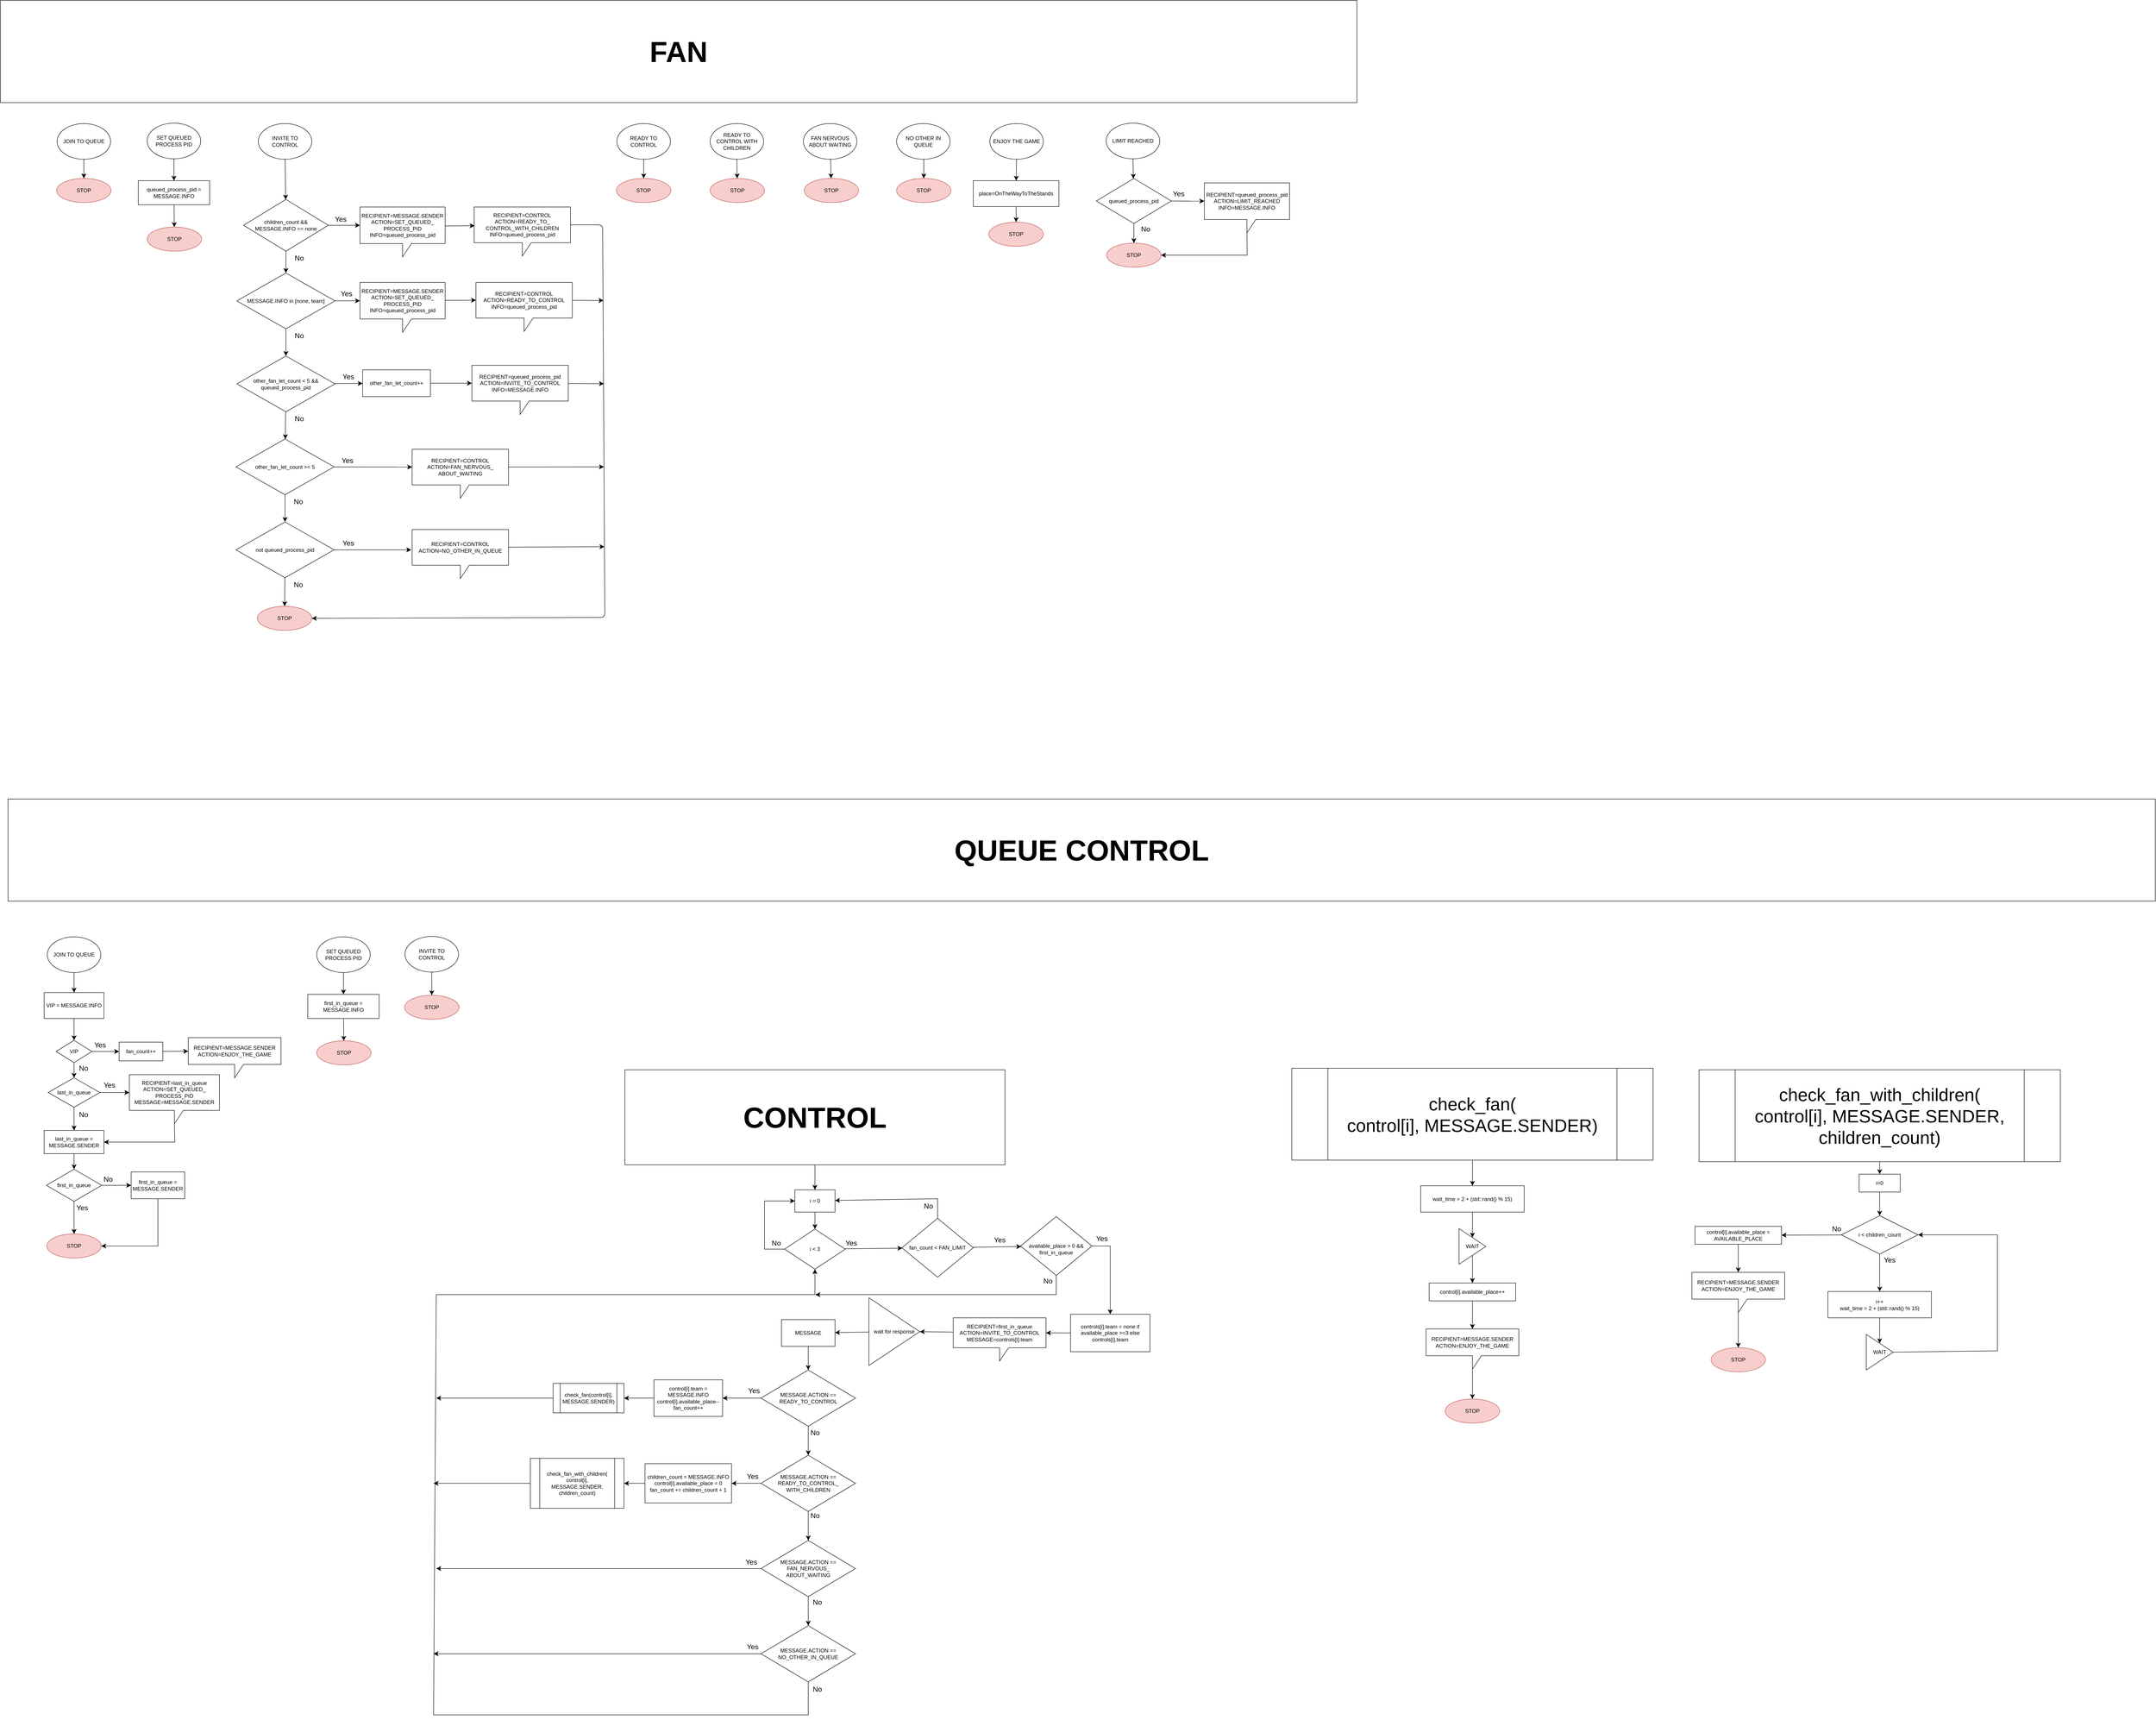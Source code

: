 <mxfile version="26.0.4">
  <diagram name="Page-1" id="7aL3u2K5_6hCzGL9mZew">
    <mxGraphModel dx="3189" dy="2422" grid="0" gridSize="10" guides="1" tooltips="1" connect="1" arrows="1" fold="1" page="0" pageScale="1" pageWidth="827" pageHeight="1169" math="0" shadow="0">
      <root>
        <mxCell id="0" />
        <mxCell id="1" parent="0" />
        <mxCell id="l6W5t1V29WA9LaFYw_jS-33" value="" style="edgeStyle=none;curved=1;rounded=0;orthogonalLoop=1;jettySize=auto;html=1;fontSize=12;startSize=8;endSize=8;" parent="1" source="l6W5t1V29WA9LaFYw_jS-2" target="l6W5t1V29WA9LaFYw_jS-32" edge="1">
          <mxGeometry relative="1" as="geometry" />
        </mxCell>
        <mxCell id="l6W5t1V29WA9LaFYw_jS-2" value="JOIN TO QUEUE" style="ellipse;whiteSpace=wrap;html=1;rounded=0;" parent="1" vertex="1">
          <mxGeometry x="-417" y="-273" width="120" height="80" as="geometry" />
        </mxCell>
        <mxCell id="l6W5t1V29WA9LaFYw_jS-15" value="" style="edgeStyle=none;curved=1;rounded=0;orthogonalLoop=1;jettySize=auto;html=1;fontSize=12;startSize=8;endSize=8;" parent="1" source="l6W5t1V29WA9LaFYw_jS-3" target="l6W5t1V29WA9LaFYw_jS-14" edge="1">
          <mxGeometry relative="1" as="geometry" />
        </mxCell>
        <mxCell id="l6W5t1V29WA9LaFYw_jS-3" value="SET QUEUED PROCESS PID" style="ellipse;whiteSpace=wrap;html=1;rounded=0;" parent="1" vertex="1">
          <mxGeometry x="-215" y="-274" width="120" height="80" as="geometry" />
        </mxCell>
        <mxCell id="l6W5t1V29WA9LaFYw_jS-5" value="READY TO CONTROL" style="ellipse;whiteSpace=wrap;html=1;rounded=0;" parent="1" vertex="1">
          <mxGeometry x="838" y="-273" width="120" height="80" as="geometry" />
        </mxCell>
        <mxCell id="l6W5t1V29WA9LaFYw_jS-6" value="READY TO CONTROL WITH CHILDREN" style="ellipse;whiteSpace=wrap;html=1;rounded=0;" parent="1" vertex="1">
          <mxGeometry x="1047" y="-273" width="120" height="80" as="geometry" />
        </mxCell>
        <mxCell id="l6W5t1V29WA9LaFYw_jS-7" value="FAN NERVOUS ABOUT WAITING" style="ellipse;whiteSpace=wrap;html=1;rounded=0;" parent="1" vertex="1">
          <mxGeometry x="1256" y="-273" width="120" height="80" as="geometry" />
        </mxCell>
        <mxCell id="l6W5t1V29WA9LaFYw_jS-8" value="NO OTHER IN QUEUE" style="ellipse;whiteSpace=wrap;html=1;rounded=0;" parent="1" vertex="1">
          <mxGeometry x="1465" y="-273" width="120" height="80" as="geometry" />
        </mxCell>
        <mxCell id="l6W5t1V29WA9LaFYw_jS-83" value="" style="edgeStyle=none;curved=1;orthogonalLoop=1;jettySize=auto;html=1;fontSize=12;startSize=8;endSize=8;" parent="1" source="l6W5t1V29WA9LaFYw_jS-9" target="l6W5t1V29WA9LaFYw_jS-82" edge="1">
          <mxGeometry relative="1" as="geometry" />
        </mxCell>
        <mxCell id="l6W5t1V29WA9LaFYw_jS-9" value="ENJOY THE GAME" style="ellipse;whiteSpace=wrap;html=1;rounded=0;" parent="1" vertex="1">
          <mxGeometry x="1674" y="-273" width="120" height="80" as="geometry" />
        </mxCell>
        <mxCell id="l6W5t1V29WA9LaFYw_jS-90" value="" style="edgeStyle=none;curved=1;orthogonalLoop=1;jettySize=auto;html=1;fontSize=12;startSize=8;endSize=8;exitX=0.5;exitY=1;exitDx=0;exitDy=0;" parent="1" source="l6W5t1V29WA9LaFYw_jS-10" target="l6W5t1V29WA9LaFYw_jS-88" edge="1">
          <mxGeometry relative="1" as="geometry" />
        </mxCell>
        <mxCell id="l6W5t1V29WA9LaFYw_jS-10" value="LIMIT REACHED" style="ellipse;whiteSpace=wrap;html=1;rounded=0;" parent="1" vertex="1">
          <mxGeometry x="1935" y="-274" width="120" height="80" as="geometry" />
        </mxCell>
        <mxCell id="l6W5t1V29WA9LaFYw_jS-11" value="&lt;font style=&quot;font-size: 65px;&quot;&gt;&lt;b style=&quot;&quot;&gt;FAN&lt;/b&gt;&lt;/font&gt;" style="rounded=0;whiteSpace=wrap;html=1;" parent="1" vertex="1">
          <mxGeometry x="-544" y="-549" width="3041" height="229" as="geometry" />
        </mxCell>
        <mxCell id="l6W5t1V29WA9LaFYw_jS-31" value="" style="edgeStyle=none;curved=1;rounded=0;orthogonalLoop=1;jettySize=auto;html=1;fontSize=12;startSize=8;endSize=8;" parent="1" source="l6W5t1V29WA9LaFYw_jS-14" target="l6W5t1V29WA9LaFYw_jS-30" edge="1">
          <mxGeometry relative="1" as="geometry" />
        </mxCell>
        <mxCell id="l6W5t1V29WA9LaFYw_jS-14" value="queued_process_pid = MESSAGE.INFO" style="whiteSpace=wrap;html=1;rounded=0;" parent="1" vertex="1">
          <mxGeometry x="-235" y="-145" width="160" height="54" as="geometry" />
        </mxCell>
        <mxCell id="l6W5t1V29WA9LaFYw_jS-19" value="" style="edgeStyle=none;curved=1;rounded=0;orthogonalLoop=1;jettySize=auto;html=1;fontSize=12;startSize=8;endSize=8;" parent="1" source="l6W5t1V29WA9LaFYw_jS-16" target="l6W5t1V29WA9LaFYw_jS-18" edge="1">
          <mxGeometry relative="1" as="geometry" />
        </mxCell>
        <mxCell id="l6W5t1V29WA9LaFYw_jS-41" value="" style="edgeStyle=none;curved=1;rounded=0;orthogonalLoop=1;jettySize=auto;html=1;fontSize=12;startSize=8;endSize=8;" parent="1" source="l6W5t1V29WA9LaFYw_jS-16" target="l6W5t1V29WA9LaFYw_jS-40" edge="1">
          <mxGeometry relative="1" as="geometry" />
        </mxCell>
        <mxCell id="l6W5t1V29WA9LaFYw_jS-16" value="children_count &amp;amp;&amp;amp; MESSAGE.INFO == none" style="rhombus;whiteSpace=wrap;html=1;rounded=0;" parent="1" vertex="1">
          <mxGeometry x="1" y="-103" width="190" height="116" as="geometry" />
        </mxCell>
        <mxCell id="l6W5t1V29WA9LaFYw_jS-21" value="" style="edgeStyle=none;curved=1;rounded=0;orthogonalLoop=1;jettySize=auto;html=1;fontSize=12;startSize=8;endSize=8;" parent="1" source="l6W5t1V29WA9LaFYw_jS-18" target="l6W5t1V29WA9LaFYw_jS-20" edge="1">
          <mxGeometry relative="1" as="geometry" />
        </mxCell>
        <mxCell id="l6W5t1V29WA9LaFYw_jS-50" value="" style="edgeStyle=none;curved=1;orthogonalLoop=1;jettySize=auto;html=1;fontSize=12;startSize=8;endSize=8;" parent="1" source="l6W5t1V29WA9LaFYw_jS-18" target="l6W5t1V29WA9LaFYw_jS-49" edge="1">
          <mxGeometry relative="1" as="geometry" />
        </mxCell>
        <mxCell id="l6W5t1V29WA9LaFYw_jS-18" value="MESSAGE.INFO in [none, team]" style="rhombus;whiteSpace=wrap;html=1;rounded=0;" parent="1" vertex="1">
          <mxGeometry x="-14" y="62" width="220" height="125" as="geometry" />
        </mxCell>
        <mxCell id="l6W5t1V29WA9LaFYw_jS-23" value="" style="edgeStyle=none;curved=1;rounded=0;orthogonalLoop=1;jettySize=auto;html=1;fontSize=12;startSize=8;endSize=8;" parent="1" source="l6W5t1V29WA9LaFYw_jS-20" target="l6W5t1V29WA9LaFYw_jS-22" edge="1">
          <mxGeometry relative="1" as="geometry" />
        </mxCell>
        <mxCell id="l6W5t1V29WA9LaFYw_jS-56" value="" style="edgeStyle=none;curved=1;orthogonalLoop=1;jettySize=auto;html=1;fontSize=12;startSize=8;endSize=8;" parent="1" source="l6W5t1V29WA9LaFYw_jS-20" target="l6W5t1V29WA9LaFYw_jS-55" edge="1">
          <mxGeometry relative="1" as="geometry" />
        </mxCell>
        <mxCell id="l6W5t1V29WA9LaFYw_jS-20" value="other_fan_let_count &amp;lt; 5 &amp;amp;&amp;amp; queued_process_pid" style="rhombus;whiteSpace=wrap;html=1;rounded=0;" parent="1" vertex="1">
          <mxGeometry x="-14" y="248" width="220" height="125" as="geometry" />
        </mxCell>
        <mxCell id="l6W5t1V29WA9LaFYw_jS-25" value="" style="edgeStyle=none;curved=1;rounded=0;orthogonalLoop=1;jettySize=auto;html=1;fontSize=12;startSize=8;endSize=8;" parent="1" source="l6W5t1V29WA9LaFYw_jS-22" target="l6W5t1V29WA9LaFYw_jS-24" edge="1">
          <mxGeometry relative="1" as="geometry" />
        </mxCell>
        <mxCell id="l6W5t1V29WA9LaFYw_jS-65" value="" style="edgeStyle=none;curved=1;orthogonalLoop=1;jettySize=auto;html=1;fontSize=12;startSize=8;endSize=8;" parent="1" source="l6W5t1V29WA9LaFYw_jS-22" target="l6W5t1V29WA9LaFYw_jS-64" edge="1">
          <mxGeometry relative="1" as="geometry" />
        </mxCell>
        <mxCell id="l6W5t1V29WA9LaFYw_jS-22" value="other_fan_let_count &amp;gt;= 5" style="rhombus;whiteSpace=wrap;html=1;rounded=0;" parent="1" vertex="1">
          <mxGeometry x="-16" y="434" width="220" height="125" as="geometry" />
        </mxCell>
        <mxCell id="l6W5t1V29WA9LaFYw_jS-35" value="" style="edgeStyle=none;curved=1;rounded=0;orthogonalLoop=1;jettySize=auto;html=1;fontSize=12;startSize=8;endSize=8;" parent="1" source="l6W5t1V29WA9LaFYw_jS-24" target="l6W5t1V29WA9LaFYw_jS-34" edge="1">
          <mxGeometry relative="1" as="geometry" />
        </mxCell>
        <mxCell id="l6W5t1V29WA9LaFYw_jS-69" style="edgeStyle=none;curved=1;orthogonalLoop=1;jettySize=auto;html=1;fontSize=12;startSize=8;endSize=8;" parent="1" source="l6W5t1V29WA9LaFYw_jS-24" edge="1">
          <mxGeometry relative="1" as="geometry">
            <mxPoint x="377" y="682.5" as="targetPoint" />
          </mxGeometry>
        </mxCell>
        <mxCell id="l6W5t1V29WA9LaFYw_jS-24" value="not queued_process_pid" style="rhombus;whiteSpace=wrap;html=1;rounded=0;" parent="1" vertex="1">
          <mxGeometry x="-16" y="620" width="220" height="125" as="geometry" />
        </mxCell>
        <mxCell id="l6W5t1V29WA9LaFYw_jS-26" value="No" style="text;html=1;align=center;verticalAlign=middle;whiteSpace=wrap;rounded=0;fontSize=16;" parent="1" vertex="1">
          <mxGeometry x="96" y="13" width="60" height="30" as="geometry" />
        </mxCell>
        <mxCell id="l6W5t1V29WA9LaFYw_jS-27" value="No" style="text;html=1;align=center;verticalAlign=middle;whiteSpace=wrap;rounded=0;fontSize=16;" parent="1" vertex="1">
          <mxGeometry x="96" y="187" width="60" height="30" as="geometry" />
        </mxCell>
        <mxCell id="l6W5t1V29WA9LaFYw_jS-28" value="No" style="text;html=1;align=center;verticalAlign=middle;whiteSpace=wrap;rounded=0;fontSize=16;" parent="1" vertex="1">
          <mxGeometry x="96" y="373" width="60" height="30" as="geometry" />
        </mxCell>
        <mxCell id="l6W5t1V29WA9LaFYw_jS-29" value="No" style="text;html=1;align=center;verticalAlign=middle;whiteSpace=wrap;rounded=0;fontSize=16;" parent="1" vertex="1">
          <mxGeometry x="94" y="559" width="60" height="30" as="geometry" />
        </mxCell>
        <mxCell id="l6W5t1V29WA9LaFYw_jS-30" value="STOP" style="ellipse;whiteSpace=wrap;html=1;fillColor=#f8cecc;strokeColor=#b85450;rounded=0;" parent="1" vertex="1">
          <mxGeometry x="-215" y="-41" width="122" height="54" as="geometry" />
        </mxCell>
        <mxCell id="l6W5t1V29WA9LaFYw_jS-32" value="STOP" style="ellipse;whiteSpace=wrap;html=1;fillColor=#f8cecc;strokeColor=#b85450;rounded=0;" parent="1" vertex="1">
          <mxGeometry x="-418" y="-150" width="122" height="54" as="geometry" />
        </mxCell>
        <mxCell id="l6W5t1V29WA9LaFYw_jS-34" value="STOP" style="ellipse;whiteSpace=wrap;html=1;fillColor=#f8cecc;strokeColor=#b85450;rounded=0;" parent="1" vertex="1">
          <mxGeometry x="32" y="809" width="122" height="54" as="geometry" />
        </mxCell>
        <mxCell id="l6W5t1V29WA9LaFYw_jS-36" value="No" style="text;html=1;align=center;verticalAlign=middle;whiteSpace=wrap;rounded=0;fontSize=16;" parent="1" vertex="1">
          <mxGeometry x="94" y="745" width="60" height="30" as="geometry" />
        </mxCell>
        <mxCell id="l6W5t1V29WA9LaFYw_jS-39" value="Yes" style="text;html=1;align=center;verticalAlign=middle;whiteSpace=wrap;rounded=0;fontSize=16;" parent="1" vertex="1">
          <mxGeometry x="189" y="-74" width="60" height="30" as="geometry" />
        </mxCell>
        <mxCell id="l6W5t1V29WA9LaFYw_jS-44" value="" style="edgeStyle=none;curved=1;rounded=0;orthogonalLoop=1;jettySize=auto;html=1;fontSize=12;startSize=8;endSize=8;exitX=1;exitY=0.299;exitDx=0;exitDy=0;exitPerimeter=0;" parent="1" edge="1">
          <mxGeometry relative="1" as="geometry">
            <mxPoint x="453" y="-43.512" as="sourcePoint" />
            <mxPoint x="519" y="-44" as="targetPoint" />
          </mxGeometry>
        </mxCell>
        <mxCell id="l6W5t1V29WA9LaFYw_jS-40" value="RECIPIENT=MESSAGE.SENDER&lt;div&gt;ACTION=SET_QUEUED_&lt;/div&gt;&lt;div&gt;&lt;span style=&quot;background-color: transparent; color: light-dark(rgb(0, 0, 0), rgb(255, 255, 255));&quot;&gt;PROCESS_PID&lt;/span&gt;&lt;/div&gt;&lt;div&gt;INFO=queued_process_pid&lt;/div&gt;" style="shape=callout;whiteSpace=wrap;html=1;perimeter=calloutPerimeter;rounded=0;" parent="1" vertex="1">
          <mxGeometry x="262" y="-86" width="191" height="112" as="geometry" />
        </mxCell>
        <mxCell id="l6W5t1V29WA9LaFYw_jS-45" style="edgeStyle=none;curved=0;rounded=1;orthogonalLoop=1;jettySize=auto;html=1;entryX=1;entryY=0.5;entryDx=0;entryDy=0;fontSize=12;startSize=8;endSize=8;exitX=0;exitY=0;exitDx=216;exitDy=40;exitPerimeter=0;" parent="1" source="l6W5t1V29WA9LaFYw_jS-42" target="l6W5t1V29WA9LaFYw_jS-34" edge="1">
          <mxGeometry relative="1" as="geometry">
            <Array as="points">
              <mxPoint x="806" y="-46" />
              <mxPoint x="811" y="834" />
            </Array>
          </mxGeometry>
        </mxCell>
        <mxCell id="l6W5t1V29WA9LaFYw_jS-42" value="RECIPIENT=CONTROL&lt;div&gt;ACTION=READY_TO_&lt;/div&gt;&lt;div&gt;CONTROL_WITH_CHILDREN&lt;/div&gt;&lt;div&gt;INFO=queued_process_pid&lt;/div&gt;" style="shape=callout;whiteSpace=wrap;html=1;perimeter=calloutPerimeter;rounded=0;" parent="1" vertex="1">
          <mxGeometry x="518" y="-86" width="216" height="110" as="geometry" />
        </mxCell>
        <mxCell id="l6W5t1V29WA9LaFYw_jS-53" value="" style="edgeStyle=none;curved=1;orthogonalLoop=1;jettySize=auto;html=1;fontSize=12;startSize=8;endSize=8;" parent="1" source="l6W5t1V29WA9LaFYw_jS-49" target="l6W5t1V29WA9LaFYw_jS-52" edge="1">
          <mxGeometry relative="1" as="geometry">
            <Array as="points">
              <mxPoint x="516" y="123" />
            </Array>
          </mxGeometry>
        </mxCell>
        <mxCell id="l6W5t1V29WA9LaFYw_jS-49" value="RECIPIENT=MESSAGE.SENDER&lt;div&gt;ACTION=SET_QUEUED_&lt;/div&gt;&lt;div&gt;&lt;span style=&quot;background-color: transparent; color: light-dark(rgb(0, 0, 0), rgb(255, 255, 255));&quot;&gt;PROCESS_PID&lt;/span&gt;&lt;/div&gt;&lt;div&gt;INFO=queued_process_pid&lt;/div&gt;" style="shape=callout;whiteSpace=wrap;html=1;perimeter=calloutPerimeter;rounded=0;" parent="1" vertex="1">
          <mxGeometry x="262" y="83" width="191" height="112" as="geometry" />
        </mxCell>
        <mxCell id="l6W5t1V29WA9LaFYw_jS-51" value="Yes" style="text;html=1;align=center;verticalAlign=middle;whiteSpace=wrap;rounded=0;fontSize=16;" parent="1" vertex="1">
          <mxGeometry x="202" y="93" width="60" height="30" as="geometry" />
        </mxCell>
        <mxCell id="l6W5t1V29WA9LaFYw_jS-54" style="edgeStyle=none;curved=1;orthogonalLoop=1;jettySize=auto;html=1;fontSize=12;startSize=8;endSize=8;" parent="1" source="l6W5t1V29WA9LaFYw_jS-52" edge="1">
          <mxGeometry relative="1" as="geometry">
            <mxPoint x="808" y="123.5" as="targetPoint" />
          </mxGeometry>
        </mxCell>
        <mxCell id="l6W5t1V29WA9LaFYw_jS-52" value="RECIPIENT=CONTROL&lt;div&gt;ACTION=READY_TO_&lt;span style=&quot;background-color: transparent; color: light-dark(rgb(0, 0, 0), rgb(255, 255, 255));&quot;&gt;CONTROL&lt;/span&gt;&lt;/div&gt;&lt;div&gt;INFO=queued_process_pid&lt;/div&gt;" style="shape=callout;whiteSpace=wrap;html=1;perimeter=calloutPerimeter;rounded=0;" parent="1" vertex="1">
          <mxGeometry x="522" y="83" width="216" height="110" as="geometry" />
        </mxCell>
        <mxCell id="l6W5t1V29WA9LaFYw_jS-60" value="" style="edgeStyle=none;curved=1;orthogonalLoop=1;jettySize=auto;html=1;fontSize=12;startSize=8;endSize=8;" parent="1" source="l6W5t1V29WA9LaFYw_jS-55" target="l6W5t1V29WA9LaFYw_jS-59" edge="1">
          <mxGeometry relative="1" as="geometry" />
        </mxCell>
        <mxCell id="l6W5t1V29WA9LaFYw_jS-55" value="other_fan_let_count++" style="whiteSpace=wrap;html=1;rounded=0;" parent="1" vertex="1">
          <mxGeometry x="268" y="279" width="152" height="60" as="geometry" />
        </mxCell>
        <mxCell id="l6W5t1V29WA9LaFYw_jS-58" value="Yes" style="text;html=1;align=center;verticalAlign=middle;whiteSpace=wrap;rounded=0;fontSize=16;" parent="1" vertex="1">
          <mxGeometry x="206" y="279" width="60" height="30" as="geometry" />
        </mxCell>
        <mxCell id="l6W5t1V29WA9LaFYw_jS-61" style="edgeStyle=none;curved=1;orthogonalLoop=1;jettySize=auto;html=1;fontSize=12;startSize=8;endSize=8;" parent="1" source="l6W5t1V29WA9LaFYw_jS-59" edge="1">
          <mxGeometry relative="1" as="geometry">
            <mxPoint x="809" y="310" as="targetPoint" />
            <Array as="points" />
          </mxGeometry>
        </mxCell>
        <mxCell id="l6W5t1V29WA9LaFYw_jS-59" value="RECIPIENT=queued_process_pid&lt;div&gt;ACTION=INVITE_TO_CONTROL&lt;/div&gt;&lt;div&gt;INFO=MESSAGE.INFO&lt;/div&gt;" style="shape=callout;whiteSpace=wrap;html=1;perimeter=calloutPerimeter;rounded=0;" parent="1" vertex="1">
          <mxGeometry x="513" y="269" width="216" height="110" as="geometry" />
        </mxCell>
        <mxCell id="l6W5t1V29WA9LaFYw_jS-67" style="edgeStyle=none;curved=1;orthogonalLoop=1;jettySize=auto;html=1;fontSize=12;startSize=8;endSize=8;" parent="1" source="l6W5t1V29WA9LaFYw_jS-64" edge="1">
          <mxGeometry relative="1" as="geometry">
            <mxPoint x="809" y="496.5" as="targetPoint" />
          </mxGeometry>
        </mxCell>
        <mxCell id="l6W5t1V29WA9LaFYw_jS-64" value="RECIPIENT=CONTROL&lt;div&gt;ACTION=FAN_NERVOUS_&lt;/div&gt;&lt;div&gt;ABOUT_WAITING&lt;/div&gt;" style="shape=callout;whiteSpace=wrap;html=1;perimeter=calloutPerimeter;rounded=0;" parent="1" vertex="1">
          <mxGeometry x="379" y="457" width="216" height="110" as="geometry" />
        </mxCell>
        <mxCell id="l6W5t1V29WA9LaFYw_jS-66" value="Yes" style="text;html=1;align=center;verticalAlign=middle;whiteSpace=wrap;rounded=0;fontSize=16;" parent="1" vertex="1">
          <mxGeometry x="204" y="467" width="60" height="30" as="geometry" />
        </mxCell>
        <mxCell id="l6W5t1V29WA9LaFYw_jS-70" style="edgeStyle=none;curved=1;orthogonalLoop=1;jettySize=auto;html=1;fontSize=12;startSize=8;endSize=8;" parent="1" source="l6W5t1V29WA9LaFYw_jS-68" edge="1">
          <mxGeometry relative="1" as="geometry">
            <mxPoint x="810" y="675.5" as="targetPoint" />
          </mxGeometry>
        </mxCell>
        <mxCell id="l6W5t1V29WA9LaFYw_jS-68" value="RECIPIENT=CONTROL&lt;div&gt;ACTION=NO_OTHER_IN_QUEUE&lt;/div&gt;" style="shape=callout;whiteSpace=wrap;html=1;perimeter=calloutPerimeter;rounded=0;" parent="1" vertex="1">
          <mxGeometry x="379" y="637" width="216" height="110" as="geometry" />
        </mxCell>
        <mxCell id="l6W5t1V29WA9LaFYw_jS-71" value="Yes" style="text;html=1;align=center;verticalAlign=middle;whiteSpace=wrap;rounded=0;fontSize=16;" parent="1" vertex="1">
          <mxGeometry x="206" y="652" width="60" height="30" as="geometry" />
        </mxCell>
        <mxCell id="l6W5t1V29WA9LaFYw_jS-72" value="" style="edgeStyle=none;curved=1;rounded=0;orthogonalLoop=1;jettySize=auto;html=1;fontSize=12;startSize=8;endSize=8;" parent="1" target="l6W5t1V29WA9LaFYw_jS-73" edge="1">
          <mxGeometry relative="1" as="geometry">
            <mxPoint x="898" y="-193" as="sourcePoint" />
          </mxGeometry>
        </mxCell>
        <mxCell id="l6W5t1V29WA9LaFYw_jS-73" value="STOP" style="ellipse;whiteSpace=wrap;html=1;fillColor=#f8cecc;strokeColor=#b85450;rounded=0;" parent="1" vertex="1">
          <mxGeometry x="837" y="-150" width="122" height="54" as="geometry" />
        </mxCell>
        <mxCell id="l6W5t1V29WA9LaFYw_jS-76" value="" style="edgeStyle=none;curved=1;rounded=0;orthogonalLoop=1;jettySize=auto;html=1;fontSize=12;startSize=8;endSize=8;" parent="1" target="l6W5t1V29WA9LaFYw_jS-77" edge="1">
          <mxGeometry relative="1" as="geometry">
            <mxPoint x="1107" y="-193" as="sourcePoint" />
          </mxGeometry>
        </mxCell>
        <mxCell id="l6W5t1V29WA9LaFYw_jS-77" value="STOP" style="ellipse;whiteSpace=wrap;html=1;fillColor=#f8cecc;strokeColor=#b85450;rounded=0;" parent="1" vertex="1">
          <mxGeometry x="1047" y="-150" width="122" height="54" as="geometry" />
        </mxCell>
        <mxCell id="l6W5t1V29WA9LaFYw_jS-78" value="" style="edgeStyle=none;curved=1;rounded=0;orthogonalLoop=1;jettySize=auto;html=1;fontSize=12;startSize=8;endSize=8;" parent="1" target="l6W5t1V29WA9LaFYw_jS-79" edge="1">
          <mxGeometry relative="1" as="geometry">
            <mxPoint x="1317" y="-193" as="sourcePoint" />
          </mxGeometry>
        </mxCell>
        <mxCell id="l6W5t1V29WA9LaFYw_jS-79" value="STOP" style="ellipse;whiteSpace=wrap;html=1;fillColor=#f8cecc;strokeColor=#b85450;rounded=0;" parent="1" vertex="1">
          <mxGeometry x="1258" y="-150" width="122" height="54" as="geometry" />
        </mxCell>
        <mxCell id="l6W5t1V29WA9LaFYw_jS-80" value="" style="edgeStyle=none;curved=1;rounded=0;orthogonalLoop=1;jettySize=auto;html=1;fontSize=12;startSize=8;endSize=8;" parent="1" target="l6W5t1V29WA9LaFYw_jS-81" edge="1">
          <mxGeometry relative="1" as="geometry">
            <mxPoint x="1526" y="-193" as="sourcePoint" />
          </mxGeometry>
        </mxCell>
        <mxCell id="l6W5t1V29WA9LaFYw_jS-81" value="STOP" style="ellipse;whiteSpace=wrap;html=1;fillColor=#f8cecc;strokeColor=#b85450;rounded=0;" parent="1" vertex="1">
          <mxGeometry x="1465" y="-150" width="122" height="54" as="geometry" />
        </mxCell>
        <mxCell id="l6W5t1V29WA9LaFYw_jS-85" value="" style="edgeStyle=none;curved=1;orthogonalLoop=1;jettySize=auto;html=1;fontSize=12;startSize=8;endSize=8;" parent="1" source="l6W5t1V29WA9LaFYw_jS-82" target="l6W5t1V29WA9LaFYw_jS-84" edge="1">
          <mxGeometry relative="1" as="geometry" />
        </mxCell>
        <mxCell id="l6W5t1V29WA9LaFYw_jS-82" value="place=OnTheWayToTheStands" style="whiteSpace=wrap;html=1;rounded=0;" parent="1" vertex="1">
          <mxGeometry x="1637" y="-145" width="192" height="58" as="geometry" />
        </mxCell>
        <mxCell id="l6W5t1V29WA9LaFYw_jS-84" value="STOP" style="ellipse;whiteSpace=wrap;html=1;fillColor=#f8cecc;strokeColor=#b85450;rounded=0;" parent="1" vertex="1">
          <mxGeometry x="1672" y="-52" width="122" height="54" as="geometry" />
        </mxCell>
        <mxCell id="l6W5t1V29WA9LaFYw_jS-86" value="RECIPIENT=queued_process_pid&lt;div&gt;ACTION=LIMIT_REACHED&lt;/div&gt;&lt;div&gt;INFO=MESSAGE.INFO&lt;/div&gt;" style="shape=callout;whiteSpace=wrap;html=1;perimeter=calloutPerimeter;rounded=0;" parent="1" vertex="1">
          <mxGeometry x="2155" y="-140" width="191" height="112" as="geometry" />
        </mxCell>
        <mxCell id="l6W5t1V29WA9LaFYw_jS-92" value="" style="edgeStyle=none;curved=1;orthogonalLoop=1;jettySize=auto;html=1;fontSize=12;startSize=8;endSize=8;" parent="1" source="l6W5t1V29WA9LaFYw_jS-88" target="l6W5t1V29WA9LaFYw_jS-91" edge="1">
          <mxGeometry relative="1" as="geometry" />
        </mxCell>
        <mxCell id="l6W5t1V29WA9LaFYw_jS-94" value="" style="edgeStyle=none;curved=1;orthogonalLoop=1;jettySize=auto;html=1;fontSize=12;startSize=8;endSize=8;" parent="1" source="l6W5t1V29WA9LaFYw_jS-88" target="l6W5t1V29WA9LaFYw_jS-86" edge="1">
          <mxGeometry relative="1" as="geometry" />
        </mxCell>
        <mxCell id="l6W5t1V29WA9LaFYw_jS-88" value="queued_process_pid" style="rhombus;whiteSpace=wrap;html=1;" parent="1" vertex="1">
          <mxGeometry x="1913" y="-150" width="168" height="101" as="geometry" />
        </mxCell>
        <mxCell id="l6W5t1V29WA9LaFYw_jS-91" value="STOP" style="ellipse;whiteSpace=wrap;html=1;fillColor=#f8cecc;strokeColor=#b85450;rounded=0;" parent="1" vertex="1">
          <mxGeometry x="1936" y="-5" width="122" height="54" as="geometry" />
        </mxCell>
        <mxCell id="l6W5t1V29WA9LaFYw_jS-93" value="No" style="text;html=1;align=center;verticalAlign=middle;resizable=0;points=[];autosize=1;strokeColor=none;fillColor=none;fontSize=16;" parent="1" vertex="1">
          <mxGeometry x="2003.5" y="-52.5" width="38" height="31" as="geometry" />
        </mxCell>
        <mxCell id="l6W5t1V29WA9LaFYw_jS-95" value="Yes" style="text;html=1;align=center;verticalAlign=middle;resizable=0;points=[];autosize=1;strokeColor=none;fillColor=none;fontSize=16;" parent="1" vertex="1">
          <mxGeometry x="2075" y="-131.5" width="44" height="31" as="geometry" />
        </mxCell>
        <mxCell id="l6W5t1V29WA9LaFYw_jS-96" value="" style="endArrow=classic;html=1;fontSize=12;startSize=8;endSize=8;curved=0;exitX=0;exitY=0;exitDx=95.5;exitDy=112;exitPerimeter=0;entryX=1;entryY=0.5;entryDx=0;entryDy=0;rounded=0;" parent="1" source="l6W5t1V29WA9LaFYw_jS-86" target="l6W5t1V29WA9LaFYw_jS-91" edge="1">
          <mxGeometry width="50" height="50" relative="1" as="geometry">
            <mxPoint x="1638" y="-180" as="sourcePoint" />
            <mxPoint x="1688" y="-230" as="targetPoint" />
            <Array as="points">
              <mxPoint x="2251" y="22" />
            </Array>
          </mxGeometry>
        </mxCell>
        <mxCell id="l6W5t1V29WA9LaFYw_jS-114" value="" style="edgeStyle=none;curved=1;orthogonalLoop=1;jettySize=auto;html=1;fontSize=12;startSize=8;endSize=8;exitX=0.5;exitY=1;exitDx=0;exitDy=0;" parent="1" source="l6W5t1V29WA9LaFYw_jS-97" target="l6W5t1V29WA9LaFYw_jS-113" edge="1">
          <mxGeometry relative="1" as="geometry" />
        </mxCell>
        <mxCell id="l6W5t1V29WA9LaFYw_jS-97" value="JOIN TO QUEUE" style="ellipse;whiteSpace=wrap;html=1;rounded=0;" parent="1" vertex="1">
          <mxGeometry x="-439" y="1550" width="120" height="80" as="geometry" />
        </mxCell>
        <mxCell id="l6W5t1V29WA9LaFYw_jS-106" value="&lt;font style=&quot;font-size: 65px;&quot;&gt;&lt;b style=&quot;&quot;&gt;QUEUE CONTROL&lt;/b&gt;&lt;/font&gt;" style="rounded=0;whiteSpace=wrap;html=1;" parent="1" vertex="1">
          <mxGeometry x="-527" y="1241" width="4814" height="229" as="geometry" />
        </mxCell>
        <mxCell id="l6W5t1V29WA9LaFYw_jS-152" value="" style="edgeStyle=none;curved=1;orthogonalLoop=1;jettySize=auto;html=1;fontSize=12;startSize=8;endSize=8;" parent="1" source="l6W5t1V29WA9LaFYw_jS-107" target="l6W5t1V29WA9LaFYw_jS-151" edge="1">
          <mxGeometry relative="1" as="geometry" />
        </mxCell>
        <mxCell id="l6W5t1V29WA9LaFYw_jS-107" value="INVITE TO CONTROL" style="ellipse;whiteSpace=wrap;html=1;rounded=0;" parent="1" vertex="1">
          <mxGeometry x="363" y="1549" width="120" height="80" as="geometry" />
        </mxCell>
        <mxCell id="l6W5t1V29WA9LaFYw_jS-110" value="" style="edgeStyle=none;curved=1;orthogonalLoop=1;jettySize=auto;html=1;fontSize=12;startSize=8;endSize=8;" parent="1" source="l6W5t1V29WA9LaFYw_jS-109" target="l6W5t1V29WA9LaFYw_jS-16" edge="1">
          <mxGeometry relative="1" as="geometry" />
        </mxCell>
        <mxCell id="l6W5t1V29WA9LaFYw_jS-109" value="INVITE TO CONTROL" style="ellipse;whiteSpace=wrap;html=1;rounded=0;" parent="1" vertex="1">
          <mxGeometry x="34" y="-273" width="120" height="80" as="geometry" />
        </mxCell>
        <mxCell id="l6W5t1V29WA9LaFYw_jS-116" value="" style="edgeStyle=none;curved=1;orthogonalLoop=1;jettySize=auto;html=1;fontSize=12;startSize=8;endSize=8;" parent="1" source="l6W5t1V29WA9LaFYw_jS-113" target="l6W5t1V29WA9LaFYw_jS-115" edge="1">
          <mxGeometry relative="1" as="geometry" />
        </mxCell>
        <mxCell id="l6W5t1V29WA9LaFYw_jS-113" value="VIP = MESSAGE.INFO" style="whiteSpace=wrap;html=1;rounded=0;" parent="1" vertex="1">
          <mxGeometry x="-446" y="1675" width="134" height="58" as="geometry" />
        </mxCell>
        <mxCell id="l6W5t1V29WA9LaFYw_jS-118" value="" style="edgeStyle=none;curved=1;orthogonalLoop=1;jettySize=auto;html=1;fontSize=12;startSize=8;endSize=8;" parent="1" source="l6W5t1V29WA9LaFYw_jS-115" target="l6W5t1V29WA9LaFYw_jS-117" edge="1">
          <mxGeometry relative="1" as="geometry" />
        </mxCell>
        <mxCell id="l6W5t1V29WA9LaFYw_jS-125" value="" style="edgeStyle=none;curved=1;orthogonalLoop=1;jettySize=auto;html=1;fontSize=12;startSize=8;endSize=8;" parent="1" source="l6W5t1V29WA9LaFYw_jS-115" target="l6W5t1V29WA9LaFYw_jS-124" edge="1">
          <mxGeometry relative="1" as="geometry" />
        </mxCell>
        <mxCell id="l6W5t1V29WA9LaFYw_jS-115" value="VIP" style="rhombus;whiteSpace=wrap;html=1;rounded=0;" parent="1" vertex="1">
          <mxGeometry x="-419" y="1782" width="80" height="50" as="geometry" />
        </mxCell>
        <mxCell id="l6W5t1V29WA9LaFYw_jS-120" value="" style="edgeStyle=none;curved=1;orthogonalLoop=1;jettySize=auto;html=1;fontSize=12;startSize=8;endSize=8;" parent="1" source="l6W5t1V29WA9LaFYw_jS-117" target="l6W5t1V29WA9LaFYw_jS-119" edge="1">
          <mxGeometry relative="1" as="geometry" />
        </mxCell>
        <mxCell id="l6W5t1V29WA9LaFYw_jS-117" value="fan_count++" style="whiteSpace=wrap;html=1;rounded=0;" parent="1" vertex="1">
          <mxGeometry x="-278" y="1786" width="98" height="42" as="geometry" />
        </mxCell>
        <mxCell id="l6W5t1V29WA9LaFYw_jS-119" value="RECIPIENT=MESSAGE.SENDER&lt;div&gt;ACTION=ENJOY_THE_GAME&lt;/div&gt;" style="shape=callout;whiteSpace=wrap;html=1;perimeter=calloutPerimeter;rounded=0;" parent="1" vertex="1">
          <mxGeometry x="-123" y="1776" width="208" height="90" as="geometry" />
        </mxCell>
        <mxCell id="l6W5t1V29WA9LaFYw_jS-121" value="Yes" style="text;html=1;align=center;verticalAlign=middle;resizable=0;points=[];autosize=1;strokeColor=none;fillColor=none;fontSize=16;" parent="1" vertex="1">
          <mxGeometry x="-343" y="1776" width="44" height="31" as="geometry" />
        </mxCell>
        <mxCell id="l6W5t1V29WA9LaFYw_jS-130" value="" style="edgeStyle=none;curved=1;orthogonalLoop=1;jettySize=auto;html=1;fontSize=12;startSize=8;endSize=8;" parent="1" source="l6W5t1V29WA9LaFYw_jS-124" target="l6W5t1V29WA9LaFYw_jS-129" edge="1">
          <mxGeometry relative="1" as="geometry" />
        </mxCell>
        <mxCell id="l6W5t1V29WA9LaFYw_jS-132" value="" style="edgeStyle=none;curved=1;orthogonalLoop=1;jettySize=auto;html=1;fontSize=12;startSize=8;endSize=8;" parent="1" source="l6W5t1V29WA9LaFYw_jS-124" target="l6W5t1V29WA9LaFYw_jS-131" edge="1">
          <mxGeometry relative="1" as="geometry" />
        </mxCell>
        <mxCell id="l6W5t1V29WA9LaFYw_jS-124" value="last_in_queue" style="rhombus;whiteSpace=wrap;html=1;rounded=0;" parent="1" vertex="1">
          <mxGeometry x="-437" y="1866" width="116" height="66" as="geometry" />
        </mxCell>
        <mxCell id="l6W5t1V29WA9LaFYw_jS-126" value="No" style="text;html=1;align=center;verticalAlign=middle;resizable=0;points=[];autosize=1;strokeColor=none;fillColor=none;fontSize=16;" parent="1" vertex="1">
          <mxGeometry x="-377" y="1828" width="38" height="31" as="geometry" />
        </mxCell>
        <mxCell id="l6W5t1V29WA9LaFYw_jS-133" style="edgeStyle=none;curved=0;orthogonalLoop=1;jettySize=auto;html=1;entryX=1;entryY=0.5;entryDx=0;entryDy=0;fontSize=12;startSize=8;endSize=8;exitX=0;exitY=0;exitDx=101;exitDy=110;exitPerimeter=0;strokeColor=none;rounded=0;" parent="1" source="l6W5t1V29WA9LaFYw_jS-129" target="l6W5t1V29WA9LaFYw_jS-131" edge="1">
          <mxGeometry relative="1" as="geometry">
            <Array as="points">
              <mxPoint x="-154" y="2010" />
            </Array>
          </mxGeometry>
        </mxCell>
        <mxCell id="l6W5t1V29WA9LaFYw_jS-129" value="RECIPIENT=last_in_queue&lt;div&gt;ACTION=SET_QUEUED_&lt;/div&gt;&lt;div&gt;PROCESS_PID&lt;/div&gt;&lt;div&gt;MESSAGE=MESSAGE.SENDER&lt;/div&gt;" style="shape=callout;whiteSpace=wrap;html=1;perimeter=calloutPerimeter;rounded=0;" parent="1" vertex="1">
          <mxGeometry x="-255" y="1859" width="202" height="110" as="geometry" />
        </mxCell>
        <mxCell id="l6W5t1V29WA9LaFYw_jS-138" value="" style="edgeStyle=none;curved=1;orthogonalLoop=1;jettySize=auto;html=1;fontSize=12;startSize=8;endSize=8;" parent="1" source="l6W5t1V29WA9LaFYw_jS-131" target="l6W5t1V29WA9LaFYw_jS-137" edge="1">
          <mxGeometry relative="1" as="geometry" />
        </mxCell>
        <mxCell id="l6W5t1V29WA9LaFYw_jS-131" value="last_in_queue = MESSAGE.SENDER" style="whiteSpace=wrap;html=1;rounded=0;" parent="1" vertex="1">
          <mxGeometry x="-446" y="1984" width="134" height="52" as="geometry" />
        </mxCell>
        <mxCell id="l6W5t1V29WA9LaFYw_jS-134" style="edgeStyle=none;curved=0;orthogonalLoop=1;jettySize=auto;html=1;fontSize=12;startSize=8;endSize=8;rounded=0;exitX=0;exitY=0;exitDx=101;exitDy=110;exitPerimeter=0;entryX=1;entryY=0.5;entryDx=0;entryDy=0;" parent="1" source="l6W5t1V29WA9LaFYw_jS-129" target="l6W5t1V29WA9LaFYw_jS-131" edge="1">
          <mxGeometry relative="1" as="geometry">
            <mxPoint x="-306" y="2013" as="targetPoint" />
            <Array as="points">
              <mxPoint x="-153" y="2010" />
            </Array>
          </mxGeometry>
        </mxCell>
        <mxCell id="l6W5t1V29WA9LaFYw_jS-135" value="Yes" style="text;html=1;align=center;verticalAlign=middle;resizable=0;points=[];autosize=1;strokeColor=none;fillColor=none;fontSize=16;" parent="1" vertex="1">
          <mxGeometry x="-322" y="1866" width="44" height="31" as="geometry" />
        </mxCell>
        <mxCell id="l6W5t1V29WA9LaFYw_jS-136" value="No" style="text;html=1;align=center;verticalAlign=middle;resizable=0;points=[];autosize=1;strokeColor=none;fillColor=none;fontSize=16;" parent="1" vertex="1">
          <mxGeometry x="-377" y="1932" width="38" height="31" as="geometry" />
        </mxCell>
        <mxCell id="l6W5t1V29WA9LaFYw_jS-140" value="" style="edgeStyle=none;curved=1;orthogonalLoop=1;jettySize=auto;html=1;fontSize=12;startSize=8;endSize=8;" parent="1" source="l6W5t1V29WA9LaFYw_jS-137" target="l6W5t1V29WA9LaFYw_jS-139" edge="1">
          <mxGeometry relative="1" as="geometry" />
        </mxCell>
        <mxCell id="l6W5t1V29WA9LaFYw_jS-143" value="" style="edgeStyle=none;curved=1;orthogonalLoop=1;jettySize=auto;html=1;fontSize=12;startSize=8;endSize=8;" parent="1" source="l6W5t1V29WA9LaFYw_jS-137" target="l6W5t1V29WA9LaFYw_jS-142" edge="1">
          <mxGeometry relative="1" as="geometry" />
        </mxCell>
        <mxCell id="l6W5t1V29WA9LaFYw_jS-137" value="first_in_queue" style="rhombus;whiteSpace=wrap;html=1;rounded=0;" parent="1" vertex="1">
          <mxGeometry x="-441" y="2071" width="124" height="72" as="geometry" />
        </mxCell>
        <mxCell id="l6W5t1V29WA9LaFYw_jS-145" style="edgeStyle=none;curved=0;orthogonalLoop=1;jettySize=auto;html=1;entryX=1;entryY=0.5;entryDx=0;entryDy=0;fontSize=12;startSize=8;endSize=8;rounded=0;" parent="1" source="l6W5t1V29WA9LaFYw_jS-139" target="l6W5t1V29WA9LaFYw_jS-142" edge="1">
          <mxGeometry relative="1" as="geometry">
            <Array as="points">
              <mxPoint x="-191" y="2243" />
            </Array>
          </mxGeometry>
        </mxCell>
        <mxCell id="l6W5t1V29WA9LaFYw_jS-139" value="first_in_queue = MESSAGE.SENDER" style="whiteSpace=wrap;html=1;rounded=0;" parent="1" vertex="1">
          <mxGeometry x="-251" y="2077" width="120" height="60" as="geometry" />
        </mxCell>
        <mxCell id="l6W5t1V29WA9LaFYw_jS-141" value="No" style="text;html=1;align=center;verticalAlign=middle;resizable=0;points=[];autosize=1;strokeColor=none;fillColor=none;fontSize=16;" parent="1" vertex="1">
          <mxGeometry x="-322" y="2077" width="38" height="31" as="geometry" />
        </mxCell>
        <mxCell id="l6W5t1V29WA9LaFYw_jS-142" value="STOP" style="ellipse;whiteSpace=wrap;html=1;fillColor=#f8cecc;strokeColor=#b85450;rounded=0;" parent="1" vertex="1">
          <mxGeometry x="-440" y="2216" width="122" height="54" as="geometry" />
        </mxCell>
        <mxCell id="l6W5t1V29WA9LaFYw_jS-144" value="Yes" style="text;html=1;align=center;verticalAlign=middle;resizable=0;points=[];autosize=1;strokeColor=none;fillColor=none;fontSize=16;" parent="1" vertex="1">
          <mxGeometry x="-383" y="2141" width="44" height="31" as="geometry" />
        </mxCell>
        <mxCell id="l6W5t1V29WA9LaFYw_jS-146" value="" style="edgeStyle=none;curved=1;rounded=0;orthogonalLoop=1;jettySize=auto;html=1;fontSize=12;startSize=8;endSize=8;" parent="1" source="l6W5t1V29WA9LaFYw_jS-147" target="l6W5t1V29WA9LaFYw_jS-149" edge="1">
          <mxGeometry relative="1" as="geometry" />
        </mxCell>
        <mxCell id="l6W5t1V29WA9LaFYw_jS-147" value="SET QUEUED PROCESS PID" style="ellipse;whiteSpace=wrap;html=1;rounded=0;" parent="1" vertex="1">
          <mxGeometry x="165" y="1550" width="120" height="80" as="geometry" />
        </mxCell>
        <mxCell id="l6W5t1V29WA9LaFYw_jS-148" value="" style="edgeStyle=none;curved=1;rounded=0;orthogonalLoop=1;jettySize=auto;html=1;fontSize=12;startSize=8;endSize=8;" parent="1" source="l6W5t1V29WA9LaFYw_jS-149" target="l6W5t1V29WA9LaFYw_jS-150" edge="1">
          <mxGeometry relative="1" as="geometry" />
        </mxCell>
        <mxCell id="l6W5t1V29WA9LaFYw_jS-149" value="first_in_queue = MESSAGE.INFO" style="whiteSpace=wrap;html=1;rounded=0;" parent="1" vertex="1">
          <mxGeometry x="145" y="1679" width="160" height="54" as="geometry" />
        </mxCell>
        <mxCell id="l6W5t1V29WA9LaFYw_jS-150" value="STOP" style="ellipse;whiteSpace=wrap;html=1;fillColor=#f8cecc;strokeColor=#b85450;rounded=0;" parent="1" vertex="1">
          <mxGeometry x="165" y="1783" width="122" height="54" as="geometry" />
        </mxCell>
        <mxCell id="l6W5t1V29WA9LaFYw_jS-151" value="STOP" style="ellipse;whiteSpace=wrap;html=1;fillColor=#f8cecc;strokeColor=#b85450;rounded=0;" parent="1" vertex="1">
          <mxGeometry x="362" y="1681" width="122" height="54" as="geometry" />
        </mxCell>
        <mxCell id="l6W5t1V29WA9LaFYw_jS-157" value="" style="edgeStyle=none;curved=1;orthogonalLoop=1;jettySize=auto;html=1;fontSize=12;startSize=8;endSize=8;" parent="1" source="l6W5t1V29WA9LaFYw_jS-153" target="l6W5t1V29WA9LaFYw_jS-156" edge="1">
          <mxGeometry relative="1" as="geometry" />
        </mxCell>
        <mxCell id="l6W5t1V29WA9LaFYw_jS-153" value="&lt;font style=&quot;font-size: 65px;&quot;&gt;&lt;b style=&quot;&quot;&gt;CONTROL&lt;/b&gt;&lt;/font&gt;" style="rounded=0;whiteSpace=wrap;html=1;" parent="1" vertex="1">
          <mxGeometry x="856" y="1848" width="852" height="213" as="geometry" />
        </mxCell>
        <mxCell id="l6W5t1V29WA9LaFYw_jS-159" value="" style="edgeStyle=none;curved=1;orthogonalLoop=1;jettySize=auto;html=1;fontSize=12;startSize=8;endSize=8;" parent="1" source="l6W5t1V29WA9LaFYw_jS-156" target="l6W5t1V29WA9LaFYw_jS-158" edge="1">
          <mxGeometry relative="1" as="geometry" />
        </mxCell>
        <mxCell id="l6W5t1V29WA9LaFYw_jS-156" value="i = 0" style="whiteSpace=wrap;html=1;rounded=0;" parent="1" vertex="1">
          <mxGeometry x="1237" y="2117" width="90" height="50" as="geometry" />
        </mxCell>
        <mxCell id="l6W5t1V29WA9LaFYw_jS-163" value="" style="edgeStyle=none;curved=1;orthogonalLoop=1;jettySize=auto;html=1;fontSize=12;startSize=8;endSize=8;" parent="1" source="l6W5t1V29WA9LaFYw_jS-158" target="l6W5t1V29WA9LaFYw_jS-162" edge="1">
          <mxGeometry relative="1" as="geometry" />
        </mxCell>
        <mxCell id="l6W5t1V29WA9LaFYw_jS-199" style="edgeStyle=none;curved=0;orthogonalLoop=1;jettySize=auto;html=1;entryX=0;entryY=0.5;entryDx=0;entryDy=0;fontSize=12;startSize=8;endSize=8;exitX=0;exitY=0.5;exitDx=0;exitDy=0;rounded=0;" parent="1" source="l6W5t1V29WA9LaFYw_jS-158" target="l6W5t1V29WA9LaFYw_jS-156" edge="1">
          <mxGeometry relative="1" as="geometry">
            <Array as="points">
              <mxPoint x="1169" y="2250" />
              <mxPoint x="1169" y="2142" />
            </Array>
          </mxGeometry>
        </mxCell>
        <mxCell id="l6W5t1V29WA9LaFYw_jS-158" value="i &amp;lt; 3" style="rhombus;whiteSpace=wrap;html=1;rounded=0;" parent="1" vertex="1">
          <mxGeometry x="1214" y="2205" width="136" height="90" as="geometry" />
        </mxCell>
        <mxCell id="l6W5t1V29WA9LaFYw_jS-198" style="edgeStyle=none;curved=0;orthogonalLoop=1;jettySize=auto;html=1;fontSize=12;startSize=8;endSize=8;rounded=0;exitX=0.5;exitY=0;exitDx=0;exitDy=0;" parent="1" source="l6W5t1V29WA9LaFYw_jS-162" edge="1">
          <mxGeometry relative="1" as="geometry">
            <mxPoint x="1326.999" y="2140.882" as="targetPoint" />
            <Array as="points">
              <mxPoint x="1557" y="2137" />
            </Array>
            <mxPoint x="1643.47" y="2103" as="sourcePoint" />
          </mxGeometry>
        </mxCell>
        <mxCell id="cZ_Jz6csrB07GFDrRyFL-2" value="" style="edgeStyle=none;curved=1;rounded=0;orthogonalLoop=1;jettySize=auto;html=1;fontSize=12;startSize=8;endSize=8;" edge="1" parent="1" source="l6W5t1V29WA9LaFYw_jS-162" target="cZ_Jz6csrB07GFDrRyFL-1">
          <mxGeometry relative="1" as="geometry" />
        </mxCell>
        <mxCell id="l6W5t1V29WA9LaFYw_jS-162" value="fan_count &amp;lt; FAN_LIMIT" style="rhombus;whiteSpace=wrap;html=1;rounded=0;" parent="1" vertex="1">
          <mxGeometry x="1477" y="2181" width="160" height="132" as="geometry" />
        </mxCell>
        <mxCell id="l6W5t1V29WA9LaFYw_jS-167" value="" style="edgeStyle=none;curved=1;orthogonalLoop=1;jettySize=auto;html=1;fontSize=12;startSize=8;endSize=8;" parent="1" source="l6W5t1V29WA9LaFYw_jS-164" target="l6W5t1V29WA9LaFYw_jS-166" edge="1">
          <mxGeometry relative="1" as="geometry" />
        </mxCell>
        <mxCell id="l6W5t1V29WA9LaFYw_jS-164" value="controls[i].team = none if available_place &amp;gt;=3 else controls[i].team" style="whiteSpace=wrap;html=1;rounded=0;" parent="1" vertex="1">
          <mxGeometry x="1855" y="2396" width="178" height="84" as="geometry" />
        </mxCell>
        <mxCell id="l6W5t1V29WA9LaFYw_jS-171" value="" style="edgeStyle=none;curved=1;orthogonalLoop=1;jettySize=auto;html=1;fontSize=12;startSize=8;endSize=8;entryX=1;entryY=0.5;entryDx=0;entryDy=0;" parent="1" source="l6W5t1V29WA9LaFYw_jS-166" target="l6W5t1V29WA9LaFYw_jS-170" edge="1">
          <mxGeometry relative="1" as="geometry">
            <mxPoint x="1496" y="2435" as="targetPoint" />
          </mxGeometry>
        </mxCell>
        <mxCell id="l6W5t1V29WA9LaFYw_jS-166" value="RECIPIENT=first_in_queue&lt;div&gt;ACTION=INVITE_TO_CONTROL&lt;/div&gt;&lt;div&gt;MESSAGE=controls[i].team&lt;/div&gt;" style="shape=callout;whiteSpace=wrap;html=1;perimeter=calloutPerimeter;rounded=0;" parent="1" vertex="1">
          <mxGeometry x="1592" y="2404" width="208" height="97" as="geometry" />
        </mxCell>
        <mxCell id="l6W5t1V29WA9LaFYw_jS-173" value="" style="edgeStyle=none;curved=1;orthogonalLoop=1;jettySize=auto;html=1;fontSize=12;startSize=8;endSize=8;" parent="1" source="l6W5t1V29WA9LaFYw_jS-170" target="l6W5t1V29WA9LaFYw_jS-172" edge="1">
          <mxGeometry relative="1" as="geometry" />
        </mxCell>
        <mxCell id="l6W5t1V29WA9LaFYw_jS-170" value="wait for response" style="triangle;whiteSpace=wrap;html=1;" parent="1" vertex="1">
          <mxGeometry x="1403" y="2359" width="114" height="152" as="geometry" />
        </mxCell>
        <mxCell id="l6W5t1V29WA9LaFYw_jS-175" value="" style="edgeStyle=none;curved=1;orthogonalLoop=1;jettySize=auto;html=1;fontSize=12;startSize=8;endSize=8;" parent="1" source="l6W5t1V29WA9LaFYw_jS-172" target="l6W5t1V29WA9LaFYw_jS-174" edge="1">
          <mxGeometry relative="1" as="geometry" />
        </mxCell>
        <mxCell id="l6W5t1V29WA9LaFYw_jS-172" value="MESSAGE" style="whiteSpace=wrap;html=1;" parent="1" vertex="1">
          <mxGeometry x="1207" y="2408" width="120" height="60" as="geometry" />
        </mxCell>
        <mxCell id="l6W5t1V29WA9LaFYw_jS-177" value="" style="edgeStyle=none;curved=1;orthogonalLoop=1;jettySize=auto;html=1;fontSize=12;startSize=8;endSize=8;" parent="1" source="l6W5t1V29WA9LaFYw_jS-174" target="l6W5t1V29WA9LaFYw_jS-176" edge="1">
          <mxGeometry relative="1" as="geometry" />
        </mxCell>
        <mxCell id="l6W5t1V29WA9LaFYw_jS-186" value="" style="edgeStyle=none;curved=1;orthogonalLoop=1;jettySize=auto;html=1;fontSize=12;startSize=8;endSize=8;" parent="1" source="l6W5t1V29WA9LaFYw_jS-174" target="l6W5t1V29WA9LaFYw_jS-185" edge="1">
          <mxGeometry relative="1" as="geometry" />
        </mxCell>
        <mxCell id="l6W5t1V29WA9LaFYw_jS-174" value="MESSAGE.ACTION == READY_TO_CONTROL" style="rhombus;whiteSpace=wrap;html=1;" parent="1" vertex="1">
          <mxGeometry x="1161" y="2521" width="212" height="126" as="geometry" />
        </mxCell>
        <mxCell id="l6W5t1V29WA9LaFYw_jS-179" value="" style="edgeStyle=none;curved=1;orthogonalLoop=1;jettySize=auto;html=1;fontSize=12;startSize=8;endSize=8;" parent="1" source="l6W5t1V29WA9LaFYw_jS-176" target="l6W5t1V29WA9LaFYw_jS-178" edge="1">
          <mxGeometry relative="1" as="geometry" />
        </mxCell>
        <mxCell id="l6W5t1V29WA9LaFYw_jS-192" value="" style="edgeStyle=none;curved=1;orthogonalLoop=1;jettySize=auto;html=1;fontSize=12;startSize=8;endSize=8;" parent="1" source="l6W5t1V29WA9LaFYw_jS-176" target="l6W5t1V29WA9LaFYw_jS-190" edge="1">
          <mxGeometry relative="1" as="geometry" />
        </mxCell>
        <mxCell id="l6W5t1V29WA9LaFYw_jS-176" value="MESSAGE.ACTION == READY_TO_CONTROL&lt;span style=&quot;background-color: transparent; color: light-dark(rgb(0, 0, 0), rgb(255, 255, 255));&quot;&gt;_&lt;/span&gt;&lt;div&gt;&lt;span style=&quot;background-color: transparent; color: light-dark(rgb(0, 0, 0), rgb(255, 255, 255));&quot;&gt;WITH_CHILDREN&lt;/span&gt;&lt;/div&gt;" style="rhombus;whiteSpace=wrap;html=1;" parent="1" vertex="1">
          <mxGeometry x="1161" y="2712" width="212" height="126" as="geometry" />
        </mxCell>
        <mxCell id="l6W5t1V29WA9LaFYw_jS-181" value="" style="edgeStyle=none;curved=1;orthogonalLoop=1;jettySize=auto;html=1;fontSize=12;startSize=8;endSize=8;" parent="1" source="l6W5t1V29WA9LaFYw_jS-178" target="l6W5t1V29WA9LaFYw_jS-180" edge="1">
          <mxGeometry relative="1" as="geometry" />
        </mxCell>
        <mxCell id="l6W5t1V29WA9LaFYw_jS-195" style="edgeStyle=none;curved=1;orthogonalLoop=1;jettySize=auto;html=1;fontSize=12;startSize=8;endSize=8;" parent="1" source="l6W5t1V29WA9LaFYw_jS-178" edge="1">
          <mxGeometry relative="1" as="geometry">
            <mxPoint x="433" y="2966" as="targetPoint" />
          </mxGeometry>
        </mxCell>
        <mxCell id="l6W5t1V29WA9LaFYw_jS-178" value="MESSAGE.ACTION == FAN_NERVOUS_&lt;div&gt;ABOUT_WAITING&lt;/div&gt;" style="rhombus;whiteSpace=wrap;html=1;" parent="1" vertex="1">
          <mxGeometry x="1161" y="2903" width="212" height="126" as="geometry" />
        </mxCell>
        <mxCell id="l6W5t1V29WA9LaFYw_jS-194" style="edgeStyle=none;curved=1;orthogonalLoop=1;jettySize=auto;html=1;fontSize=12;startSize=8;endSize=8;" parent="1" source="l6W5t1V29WA9LaFYw_jS-180" edge="1">
          <mxGeometry relative="1" as="geometry">
            <mxPoint x="427" y="3157" as="targetPoint" />
          </mxGeometry>
        </mxCell>
        <mxCell id="l6W5t1V29WA9LaFYw_jS-180" value="MESSAGE.ACTION == NO_OTHER_IN_QUEUE" style="rhombus;whiteSpace=wrap;html=1;" parent="1" vertex="1">
          <mxGeometry x="1161" y="3094" width="212" height="126" as="geometry" />
        </mxCell>
        <mxCell id="l6W5t1V29WA9LaFYw_jS-182" value="No" style="text;html=1;align=center;verticalAlign=middle;resizable=0;points=[];autosize=1;strokeColor=none;fillColor=none;fontSize=16;" parent="1" vertex="1">
          <mxGeometry x="1263" y="2645" width="38" height="31" as="geometry" />
        </mxCell>
        <mxCell id="l6W5t1V29WA9LaFYw_jS-183" value="No" style="text;html=1;align=center;verticalAlign=middle;resizable=0;points=[];autosize=1;strokeColor=none;fillColor=none;fontSize=16;" parent="1" vertex="1">
          <mxGeometry x="1263" y="2831" width="38" height="31" as="geometry" />
        </mxCell>
        <mxCell id="l6W5t1V29WA9LaFYw_jS-184" value="No" style="text;html=1;align=center;verticalAlign=middle;resizable=0;points=[];autosize=1;strokeColor=none;fillColor=none;fontSize=16;" parent="1" vertex="1">
          <mxGeometry x="1268" y="3025" width="38" height="31" as="geometry" />
        </mxCell>
        <mxCell id="l6W5t1V29WA9LaFYw_jS-188" value="" style="edgeStyle=none;curved=1;orthogonalLoop=1;jettySize=auto;html=1;fontSize=12;startSize=8;endSize=8;" parent="1" source="l6W5t1V29WA9LaFYw_jS-185" target="l6W5t1V29WA9LaFYw_jS-187" edge="1">
          <mxGeometry relative="1" as="geometry" />
        </mxCell>
        <mxCell id="l6W5t1V29WA9LaFYw_jS-185" value="control[i].team = MESSAGE.INFO&lt;div&gt;control[i].available_place--&lt;/div&gt;&lt;div&gt;fan_count++&lt;/div&gt;" style="whiteSpace=wrap;html=1;" parent="1" vertex="1">
          <mxGeometry x="921" y="2543" width="154" height="82" as="geometry" />
        </mxCell>
        <mxCell id="l6W5t1V29WA9LaFYw_jS-197" style="edgeStyle=none;curved=1;orthogonalLoop=1;jettySize=auto;html=1;fontSize=12;startSize=8;endSize=8;" parent="1" source="l6W5t1V29WA9LaFYw_jS-187" edge="1">
          <mxGeometry relative="1" as="geometry">
            <mxPoint x="433" y="2584" as="targetPoint" />
          </mxGeometry>
        </mxCell>
        <mxCell id="l6W5t1V29WA9LaFYw_jS-187" value="check_fan(control[i], MESSAGE.SENDER)" style="shape=process;whiteSpace=wrap;html=1;backgroundOutline=1;" parent="1" vertex="1">
          <mxGeometry x="695" y="2551" width="159" height="66" as="geometry" />
        </mxCell>
        <mxCell id="l6W5t1V29WA9LaFYw_jS-189" value="" style="edgeStyle=none;curved=1;orthogonalLoop=1;jettySize=auto;html=1;fontSize=12;startSize=8;endSize=8;" parent="1" source="l6W5t1V29WA9LaFYw_jS-190" target="l6W5t1V29WA9LaFYw_jS-191" edge="1">
          <mxGeometry relative="1" as="geometry" />
        </mxCell>
        <mxCell id="l6W5t1V29WA9LaFYw_jS-190" value="children_count = MESSAGE.INFO&lt;div&gt;control[i].available_place = 0&lt;/div&gt;&lt;div&gt;fan_count += children_count + 1&lt;/div&gt;" style="whiteSpace=wrap;html=1;" parent="1" vertex="1">
          <mxGeometry x="901" y="2731" width="194" height="88" as="geometry" />
        </mxCell>
        <mxCell id="l6W5t1V29WA9LaFYw_jS-196" style="edgeStyle=none;curved=1;orthogonalLoop=1;jettySize=auto;html=1;fontSize=12;startSize=8;endSize=8;" parent="1" source="l6W5t1V29WA9LaFYw_jS-191" edge="1">
          <mxGeometry relative="1" as="geometry">
            <mxPoint x="427" y="2775" as="targetPoint" />
          </mxGeometry>
        </mxCell>
        <mxCell id="l6W5t1V29WA9LaFYw_jS-191" value="check_fan_with_children( control[i], MESSAGE.SENDER, children_count)" style="shape=process;whiteSpace=wrap;html=1;backgroundOutline=1;" parent="1" vertex="1">
          <mxGeometry x="644" y="2719" width="210" height="112" as="geometry" />
        </mxCell>
        <mxCell id="l6W5t1V29WA9LaFYw_jS-193" value="" style="endArrow=classic;html=1;fontSize=12;startSize=8;endSize=8;curved=0;exitX=0.5;exitY=1;exitDx=0;exitDy=0;entryX=0.5;entryY=1;entryDx=0;entryDy=0;rounded=0;" parent="1" source="l6W5t1V29WA9LaFYw_jS-180" target="l6W5t1V29WA9LaFYw_jS-158" edge="1">
          <mxGeometry width="50" height="50" relative="1" as="geometry">
            <mxPoint x="727" y="3021" as="sourcePoint" />
            <mxPoint x="777" y="2971" as="targetPoint" />
            <Array as="points">
              <mxPoint x="1267" y="3294" />
              <mxPoint x="427" y="3294" />
              <mxPoint x="433" y="2352" />
              <mxPoint x="1282" y="2352" />
            </Array>
          </mxGeometry>
        </mxCell>
        <mxCell id="l6W5t1V29WA9LaFYw_jS-200" value="No" style="text;html=1;align=center;verticalAlign=middle;resizable=0;points=[];autosize=1;strokeColor=none;fillColor=none;fontSize=16;" parent="1" vertex="1">
          <mxGeometry x="1176" y="2220" width="38" height="31" as="geometry" />
        </mxCell>
        <mxCell id="l6W5t1V29WA9LaFYw_jS-201" value="Yes" style="text;html=1;align=center;verticalAlign=middle;resizable=0;points=[];autosize=1;strokeColor=none;fillColor=none;fontSize=16;" parent="1" vertex="1">
          <mxGeometry x="1340.5" y="2220" width="44" height="31" as="geometry" />
        </mxCell>
        <mxCell id="l6W5t1V29WA9LaFYw_jS-202" value="Yes" style="text;html=1;align=center;verticalAlign=middle;resizable=0;points=[];autosize=1;strokeColor=none;fillColor=none;fontSize=16;" parent="1" vertex="1">
          <mxGeometry x="1674" y="2213" width="44" height="31" as="geometry" />
        </mxCell>
        <mxCell id="l6W5t1V29WA9LaFYw_jS-203" value="No" style="text;html=1;align=center;verticalAlign=middle;resizable=0;points=[];autosize=1;strokeColor=none;fillColor=none;fontSize=16;" parent="1" vertex="1">
          <mxGeometry x="1517" y="2137" width="38" height="31" as="geometry" />
        </mxCell>
        <mxCell id="l6W5t1V29WA9LaFYw_jS-204" value="No" style="text;html=1;align=center;verticalAlign=middle;resizable=0;points=[];autosize=1;strokeColor=none;fillColor=none;fontSize=16;" parent="1" vertex="1">
          <mxGeometry x="1268" y="3220" width="38" height="31" as="geometry" />
        </mxCell>
        <mxCell id="l6W5t1V29WA9LaFYw_jS-205" value="Yes" style="text;html=1;align=center;verticalAlign=middle;resizable=0;points=[];autosize=1;strokeColor=none;fillColor=none;fontSize=16;" parent="1" vertex="1">
          <mxGeometry x="1120" y="3125" width="44" height="31" as="geometry" />
        </mxCell>
        <mxCell id="l6W5t1V29WA9LaFYw_jS-206" value="Yes" style="text;html=1;align=center;verticalAlign=middle;resizable=0;points=[];autosize=1;strokeColor=none;fillColor=none;fontSize=16;" parent="1" vertex="1">
          <mxGeometry x="1117" y="2935" width="44" height="31" as="geometry" />
        </mxCell>
        <mxCell id="l6W5t1V29WA9LaFYw_jS-207" value="Yes" style="text;html=1;align=center;verticalAlign=middle;resizable=0;points=[];autosize=1;strokeColor=none;fillColor=none;fontSize=16;" parent="1" vertex="1">
          <mxGeometry x="1120" y="2743" width="44" height="31" as="geometry" />
        </mxCell>
        <mxCell id="l6W5t1V29WA9LaFYw_jS-208" value="Yes" style="text;html=1;align=center;verticalAlign=middle;resizable=0;points=[];autosize=1;strokeColor=none;fillColor=none;fontSize=16;" parent="1" vertex="1">
          <mxGeometry x="1123" y="2551" width="44" height="31" as="geometry" />
        </mxCell>
        <mxCell id="cZ_Jz6csrB07GFDrRyFL-3" style="edgeStyle=none;curved=0;rounded=0;orthogonalLoop=1;jettySize=auto;html=1;entryX=0.5;entryY=0;entryDx=0;entryDy=0;fontSize=12;startSize=8;endSize=8;exitX=1;exitY=0.5;exitDx=0;exitDy=0;" edge="1" parent="1" source="cZ_Jz6csrB07GFDrRyFL-1" target="l6W5t1V29WA9LaFYw_jS-164">
          <mxGeometry relative="1" as="geometry">
            <Array as="points">
              <mxPoint x="1944" y="2243" />
            </Array>
          </mxGeometry>
        </mxCell>
        <mxCell id="cZ_Jz6csrB07GFDrRyFL-7" style="edgeStyle=none;curved=0;rounded=0;orthogonalLoop=1;jettySize=auto;html=1;fontSize=12;startSize=8;endSize=8;" edge="1" parent="1" source="cZ_Jz6csrB07GFDrRyFL-1">
          <mxGeometry relative="1" as="geometry">
            <mxPoint x="1283" y="2352" as="targetPoint" />
            <Array as="points">
              <mxPoint x="1823" y="2352" />
            </Array>
          </mxGeometry>
        </mxCell>
        <mxCell id="cZ_Jz6csrB07GFDrRyFL-1" value="&lt;div&gt;&lt;br&gt;&lt;/div&gt;&lt;div&gt;available_place &amp;gt; 0 &amp;amp;&amp;amp; first_in_queue&lt;br&gt;&lt;/div&gt;" style="rhombus;whiteSpace=wrap;html=1;rounded=0;" vertex="1" parent="1">
          <mxGeometry x="1743" y="2177" width="160" height="132" as="geometry" />
        </mxCell>
        <mxCell id="cZ_Jz6csrB07GFDrRyFL-6" value="No" style="text;html=1;align=center;verticalAlign=middle;resizable=0;points=[];autosize=1;strokeColor=none;fillColor=none;fontSize=16;" vertex="1" parent="1">
          <mxGeometry x="1785" y="2305" width="38" height="31" as="geometry" />
        </mxCell>
        <mxCell id="cZ_Jz6csrB07GFDrRyFL-8" value="Yes" style="text;html=1;align=center;verticalAlign=middle;resizable=0;points=[];autosize=1;strokeColor=none;fillColor=none;fontSize=16;" vertex="1" parent="1">
          <mxGeometry x="1903" y="2210" width="44" height="31" as="geometry" />
        </mxCell>
        <mxCell id="cZ_Jz6csrB07GFDrRyFL-11" value="" style="edgeStyle=none;curved=1;rounded=0;orthogonalLoop=1;jettySize=auto;html=1;fontSize=12;startSize=8;endSize=8;" edge="1" parent="1" source="cZ_Jz6csrB07GFDrRyFL-9" target="cZ_Jz6csrB07GFDrRyFL-10">
          <mxGeometry relative="1" as="geometry" />
        </mxCell>
        <mxCell id="cZ_Jz6csrB07GFDrRyFL-9" value="&lt;font style=&quot;font-size: 40px;&quot;&gt;check_fan(&lt;/font&gt;&lt;div&gt;&lt;font style=&quot;font-size: 40px;&quot;&gt;control[i], MESSAGE.SENDER)&lt;/font&gt;&lt;/div&gt;" style="shape=process;whiteSpace=wrap;html=1;backgroundOutline=1;" vertex="1" parent="1">
          <mxGeometry x="2351" y="1844.5" width="810" height="206" as="geometry" />
        </mxCell>
        <mxCell id="cZ_Jz6csrB07GFDrRyFL-15" value="" style="edgeStyle=none;curved=1;rounded=0;orthogonalLoop=1;jettySize=auto;html=1;fontSize=12;startSize=8;endSize=8;" edge="1" parent="1" source="cZ_Jz6csrB07GFDrRyFL-10" target="cZ_Jz6csrB07GFDrRyFL-14">
          <mxGeometry relative="1" as="geometry" />
        </mxCell>
        <mxCell id="cZ_Jz6csrB07GFDrRyFL-10" value="wait_time = 2 + (std::rand() % 15)" style="whiteSpace=wrap;html=1;" vertex="1" parent="1">
          <mxGeometry x="2640" y="2108" width="232" height="59" as="geometry" />
        </mxCell>
        <mxCell id="cZ_Jz6csrB07GFDrRyFL-17" value="" style="edgeStyle=none;curved=1;rounded=0;orthogonalLoop=1;jettySize=auto;html=1;fontSize=12;startSize=8;endSize=8;" edge="1" parent="1" source="cZ_Jz6csrB07GFDrRyFL-14" target="cZ_Jz6csrB07GFDrRyFL-16">
          <mxGeometry relative="1" as="geometry" />
        </mxCell>
        <mxCell id="cZ_Jz6csrB07GFDrRyFL-14" value="WAIT" style="triangle;whiteSpace=wrap;html=1;" vertex="1" parent="1">
          <mxGeometry x="2726" y="2204" width="60" height="80" as="geometry" />
        </mxCell>
        <mxCell id="cZ_Jz6csrB07GFDrRyFL-21" value="" style="edgeStyle=none;curved=1;rounded=0;orthogonalLoop=1;jettySize=auto;html=1;fontSize=12;startSize=8;endSize=8;" edge="1" parent="1" source="cZ_Jz6csrB07GFDrRyFL-16" target="cZ_Jz6csrB07GFDrRyFL-20">
          <mxGeometry relative="1" as="geometry" />
        </mxCell>
        <mxCell id="cZ_Jz6csrB07GFDrRyFL-16" value="control[i].available_place++" style="whiteSpace=wrap;html=1;" vertex="1" parent="1">
          <mxGeometry x="2659" y="2326" width="194" height="40" as="geometry" />
        </mxCell>
        <mxCell id="cZ_Jz6csrB07GFDrRyFL-44" value="" style="edgeStyle=none;curved=1;rounded=0;orthogonalLoop=1;jettySize=auto;html=1;fontSize=12;startSize=8;endSize=8;" edge="1" parent="1" source="cZ_Jz6csrB07GFDrRyFL-20" target="cZ_Jz6csrB07GFDrRyFL-43">
          <mxGeometry relative="1" as="geometry" />
        </mxCell>
        <mxCell id="cZ_Jz6csrB07GFDrRyFL-20" value="RECIPIENT=MESSAGE.SENDER&lt;div&gt;ACTION=ENJOY_THE_GAME&lt;/div&gt;" style="shape=callout;whiteSpace=wrap;html=1;perimeter=calloutPerimeter;rounded=0;" vertex="1" parent="1">
          <mxGeometry x="2652" y="2429" width="208" height="90" as="geometry" />
        </mxCell>
        <mxCell id="cZ_Jz6csrB07GFDrRyFL-34" value="" style="edgeStyle=none;curved=1;rounded=0;orthogonalLoop=1;jettySize=auto;html=1;fontSize=12;startSize=8;endSize=8;" edge="1" parent="1" source="cZ_Jz6csrB07GFDrRyFL-23" target="cZ_Jz6csrB07GFDrRyFL-33">
          <mxGeometry relative="1" as="geometry" />
        </mxCell>
        <mxCell id="cZ_Jz6csrB07GFDrRyFL-23" value="&lt;font style=&quot;font-size: 40px;&quot;&gt;check_fan_with_children(&lt;/font&gt;&lt;div&gt;&lt;font style=&quot;font-size: 40px;&quot;&gt;control[i], MESSAGE.SENDER, children_count)&lt;/font&gt;&lt;/div&gt;" style="shape=process;whiteSpace=wrap;html=1;backgroundOutline=1;" vertex="1" parent="1">
          <mxGeometry x="3264" y="1848" width="810" height="206" as="geometry" />
        </mxCell>
        <mxCell id="cZ_Jz6csrB07GFDrRyFL-24" value="" style="edgeStyle=none;curved=1;rounded=0;orthogonalLoop=1;jettySize=auto;html=1;fontSize=12;startSize=8;endSize=8;" edge="1" parent="1" source="cZ_Jz6csrB07GFDrRyFL-25" target="cZ_Jz6csrB07GFDrRyFL-27">
          <mxGeometry relative="1" as="geometry" />
        </mxCell>
        <mxCell id="cZ_Jz6csrB07GFDrRyFL-25" value="&lt;div&gt;i++&lt;/div&gt;wait_time = 2 + (std::rand() % 15)" style="whiteSpace=wrap;html=1;" vertex="1" parent="1">
          <mxGeometry x="3553" y="2345" width="232" height="59" as="geometry" />
        </mxCell>
        <mxCell id="cZ_Jz6csrB07GFDrRyFL-42" style="edgeStyle=none;curved=0;rounded=0;orthogonalLoop=1;jettySize=auto;html=1;entryX=1;entryY=0.5;entryDx=0;entryDy=0;fontSize=12;startSize=8;endSize=8;exitX=1;exitY=0.5;exitDx=0;exitDy=0;" edge="1" parent="1" source="cZ_Jz6csrB07GFDrRyFL-27" target="cZ_Jz6csrB07GFDrRyFL-36">
          <mxGeometry relative="1" as="geometry">
            <Array as="points">
              <mxPoint x="3933" y="2478" />
              <mxPoint x="3933" y="2218" />
            </Array>
          </mxGeometry>
        </mxCell>
        <mxCell id="cZ_Jz6csrB07GFDrRyFL-27" value="WAIT" style="triangle;whiteSpace=wrap;html=1;" vertex="1" parent="1">
          <mxGeometry x="3639" y="2441" width="60" height="80" as="geometry" />
        </mxCell>
        <mxCell id="cZ_Jz6csrB07GFDrRyFL-28" value="" style="edgeStyle=none;curved=1;rounded=0;orthogonalLoop=1;jettySize=auto;html=1;fontSize=12;startSize=8;endSize=8;" edge="1" parent="1" source="cZ_Jz6csrB07GFDrRyFL-29" target="cZ_Jz6csrB07GFDrRyFL-30">
          <mxGeometry relative="1" as="geometry" />
        </mxCell>
        <mxCell id="cZ_Jz6csrB07GFDrRyFL-29" value="control[i].available_place = AVAILABLE_PLACE" style="whiteSpace=wrap;html=1;" vertex="1" parent="1">
          <mxGeometry x="3255" y="2199" width="194" height="40" as="geometry" />
        </mxCell>
        <mxCell id="cZ_Jz6csrB07GFDrRyFL-46" value="" style="edgeStyle=none;curved=1;rounded=0;orthogonalLoop=1;jettySize=auto;html=1;fontSize=12;startSize=8;endSize=8;" edge="1" parent="1" source="cZ_Jz6csrB07GFDrRyFL-30" target="cZ_Jz6csrB07GFDrRyFL-45">
          <mxGeometry relative="1" as="geometry" />
        </mxCell>
        <mxCell id="cZ_Jz6csrB07GFDrRyFL-30" value="RECIPIENT=MESSAGE.SENDER&lt;div&gt;ACTION=ENJOY_THE_GAME&lt;/div&gt;" style="shape=callout;whiteSpace=wrap;html=1;perimeter=calloutPerimeter;rounded=0;" vertex="1" parent="1">
          <mxGeometry x="3248" y="2302" width="208" height="90" as="geometry" />
        </mxCell>
        <mxCell id="cZ_Jz6csrB07GFDrRyFL-37" value="" style="edgeStyle=none;curved=1;rounded=0;orthogonalLoop=1;jettySize=auto;html=1;fontSize=12;startSize=8;endSize=8;" edge="1" parent="1" source="cZ_Jz6csrB07GFDrRyFL-33" target="cZ_Jz6csrB07GFDrRyFL-36">
          <mxGeometry relative="1" as="geometry" />
        </mxCell>
        <mxCell id="cZ_Jz6csrB07GFDrRyFL-33" value="i=0" style="whiteSpace=wrap;html=1;" vertex="1" parent="1">
          <mxGeometry x="3623" y="2082" width="92" height="40" as="geometry" />
        </mxCell>
        <mxCell id="cZ_Jz6csrB07GFDrRyFL-38" value="" style="edgeStyle=none;curved=1;rounded=0;orthogonalLoop=1;jettySize=auto;html=1;fontSize=12;startSize=8;endSize=8;" edge="1" parent="1" source="cZ_Jz6csrB07GFDrRyFL-36" target="cZ_Jz6csrB07GFDrRyFL-25">
          <mxGeometry relative="1" as="geometry" />
        </mxCell>
        <mxCell id="cZ_Jz6csrB07GFDrRyFL-40" value="" style="edgeStyle=none;curved=1;rounded=0;orthogonalLoop=1;jettySize=auto;html=1;fontSize=12;startSize=8;endSize=8;" edge="1" parent="1" source="cZ_Jz6csrB07GFDrRyFL-36" target="cZ_Jz6csrB07GFDrRyFL-29">
          <mxGeometry relative="1" as="geometry" />
        </mxCell>
        <mxCell id="cZ_Jz6csrB07GFDrRyFL-36" value="i &amp;lt; children_count" style="rhombus;whiteSpace=wrap;html=1;" vertex="1" parent="1">
          <mxGeometry x="3583" y="2175" width="172" height="86" as="geometry" />
        </mxCell>
        <mxCell id="cZ_Jz6csrB07GFDrRyFL-39" value="Yes&lt;div&gt;&lt;br&gt;&lt;/div&gt;" style="text;html=1;align=center;verticalAlign=middle;resizable=0;points=[];autosize=1;strokeColor=none;fillColor=none;fontSize=16;" vertex="1" parent="1">
          <mxGeometry x="3669" y="2259" width="44" height="50" as="geometry" />
        </mxCell>
        <mxCell id="cZ_Jz6csrB07GFDrRyFL-41" value="No" style="text;html=1;align=center;verticalAlign=middle;resizable=0;points=[];autosize=1;strokeColor=none;fillColor=none;fontSize=16;" vertex="1" parent="1">
          <mxGeometry x="3552.5" y="2188.5" width="38" height="31" as="geometry" />
        </mxCell>
        <mxCell id="cZ_Jz6csrB07GFDrRyFL-43" value="STOP" style="ellipse;whiteSpace=wrap;html=1;fillColor=#f8cecc;strokeColor=#b85450;rounded=0;" vertex="1" parent="1">
          <mxGeometry x="2695" y="2586" width="122" height="54" as="geometry" />
        </mxCell>
        <mxCell id="cZ_Jz6csrB07GFDrRyFL-45" value="STOP" style="ellipse;whiteSpace=wrap;html=1;fillColor=#f8cecc;strokeColor=#b85450;rounded=0;" vertex="1" parent="1">
          <mxGeometry x="3291" y="2471" width="122" height="54" as="geometry" />
        </mxCell>
      </root>
    </mxGraphModel>
  </diagram>
</mxfile>
